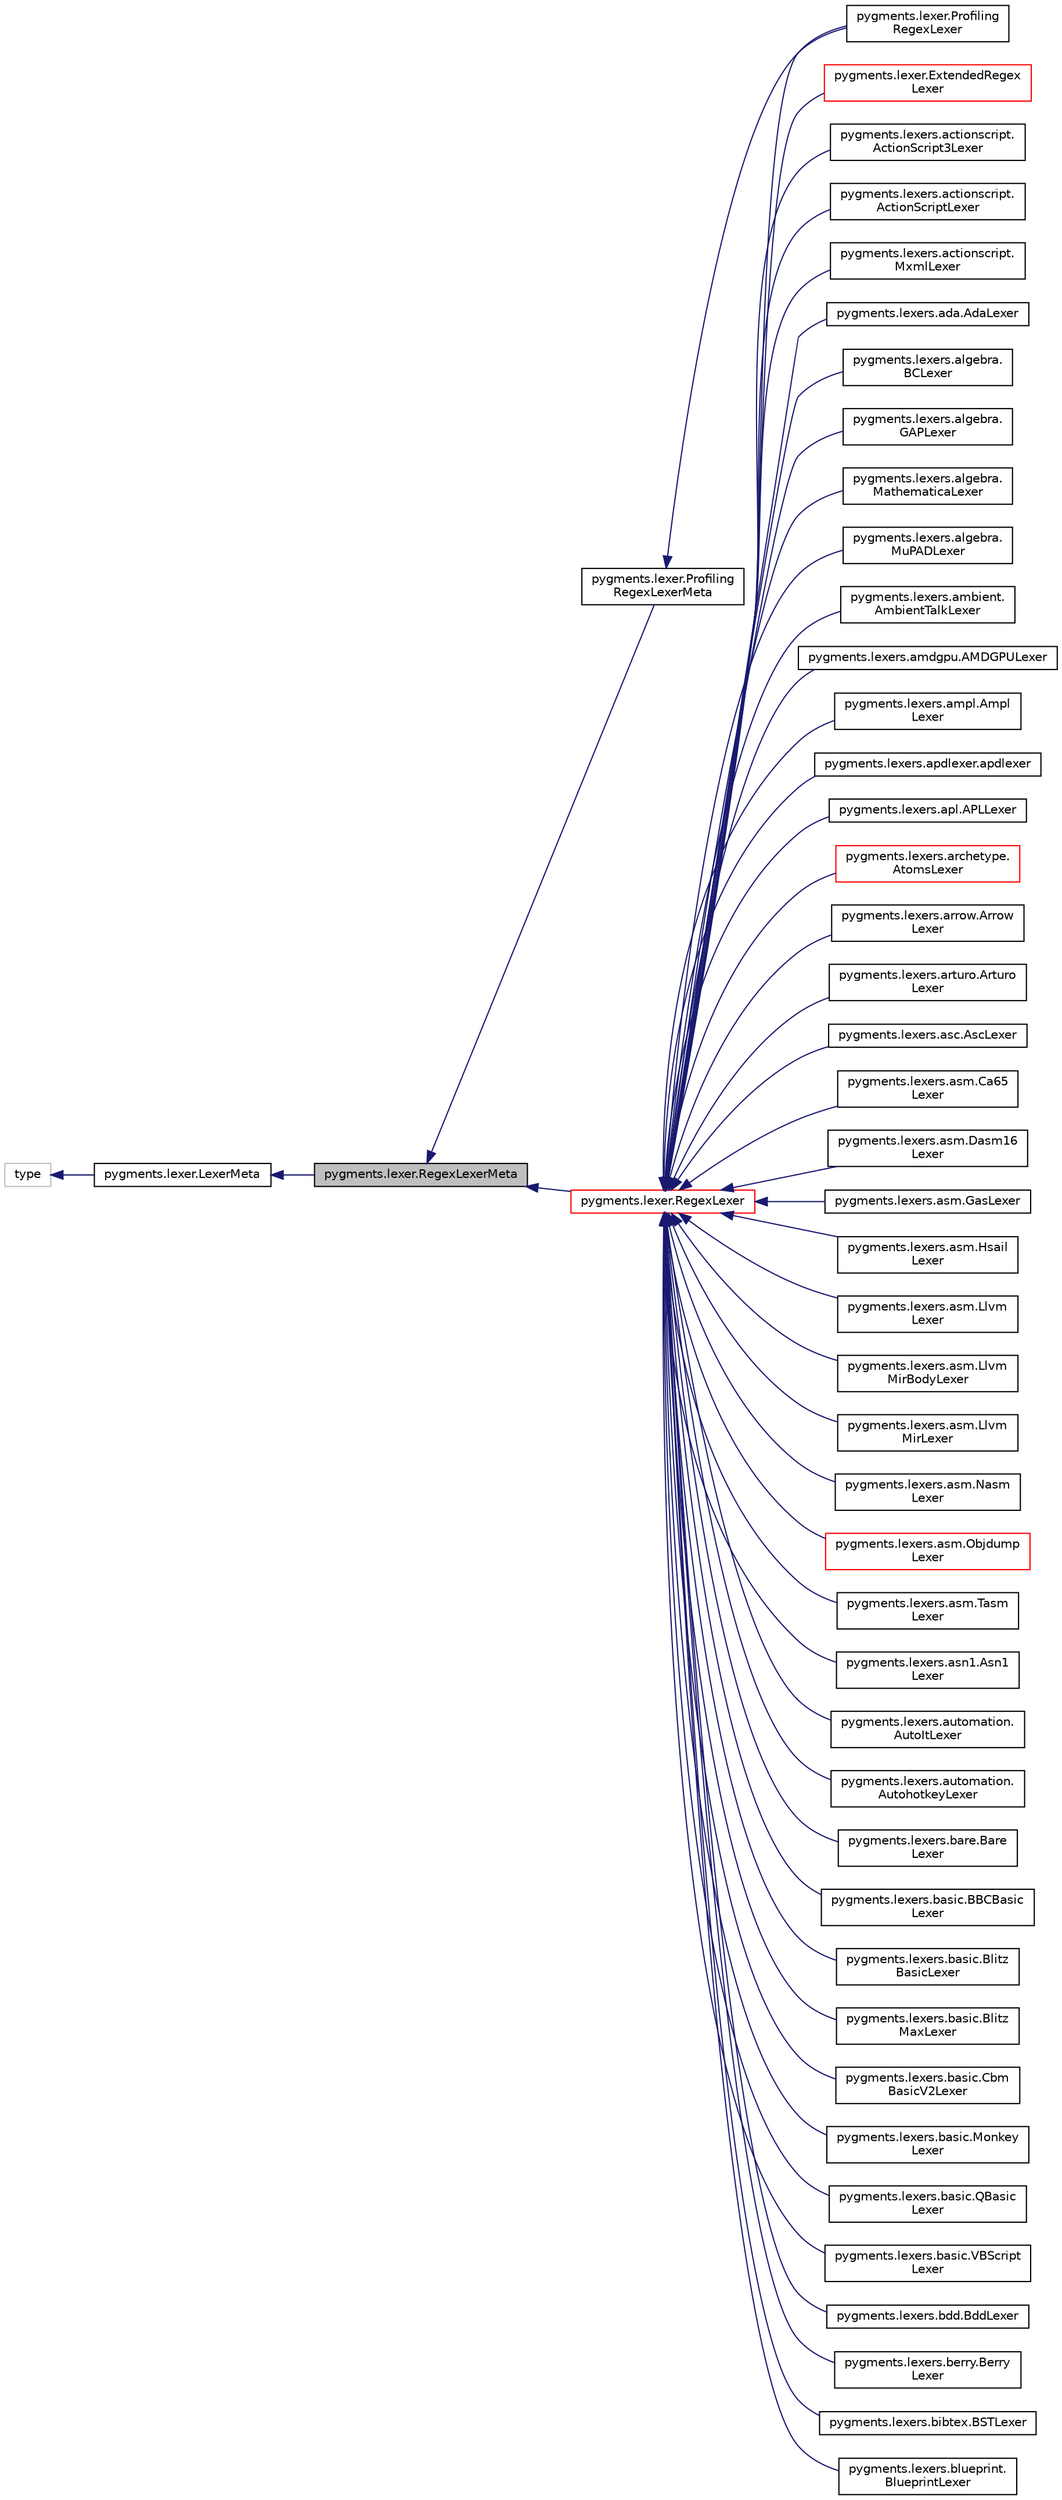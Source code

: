 digraph "pygments.lexer.RegexLexerMeta"
{
 // LATEX_PDF_SIZE
  edge [fontname="Helvetica",fontsize="10",labelfontname="Helvetica",labelfontsize="10"];
  node [fontname="Helvetica",fontsize="10",shape=record];
  rankdir="LR";
  Node1 [label="pygments.lexer.RegexLexerMeta",height=0.2,width=0.4,color="black", fillcolor="grey75", style="filled", fontcolor="black",tooltip=" "];
  Node2 -> Node1 [dir="back",color="midnightblue",fontsize="10",style="solid",fontname="Helvetica"];
  Node2 [label="pygments.lexer.LexerMeta",height=0.2,width=0.4,color="black", fillcolor="white", style="filled",URL="$classpygments_1_1lexer_1_1LexerMeta.html",tooltip=" "];
  Node3 -> Node2 [dir="back",color="midnightblue",fontsize="10",style="solid",fontname="Helvetica"];
  Node3 [label="type",height=0.2,width=0.4,color="grey75", fillcolor="white", style="filled",tooltip=" "];
  Node1 -> Node4 [dir="back",color="midnightblue",fontsize="10",style="solid",fontname="Helvetica"];
  Node4 [label="pygments.lexer.Profiling\lRegexLexerMeta",height=0.2,width=0.4,color="black", fillcolor="white", style="filled",URL="$classpygments_1_1lexer_1_1ProfilingRegexLexerMeta.html",tooltip=" "];
  Node4 -> Node5 [dir="back",color="midnightblue",fontsize="10",style="solid",fontname="Helvetica"];
  Node5 [label="pygments.lexer.Profiling\lRegexLexer",height=0.2,width=0.4,color="black", fillcolor="white", style="filled",URL="$classpygments_1_1lexer_1_1ProfilingRegexLexer.html",tooltip=" "];
  Node1 -> Node6 [dir="back",color="midnightblue",fontsize="10",style="solid",fontname="Helvetica"];
  Node6 [label="pygments.lexer.RegexLexer",height=0.2,width=0.4,color="red", fillcolor="white", style="filled",URL="$classpygments_1_1lexer_1_1RegexLexer.html",tooltip=" "];
  Node6 -> Node7 [dir="back",color="midnightblue",fontsize="10",style="solid",fontname="Helvetica"];
  Node7 [label="pygments.lexer.ExtendedRegex\lLexer",height=0.2,width=0.4,color="red", fillcolor="white", style="filled",URL="$classpygments_1_1lexer_1_1ExtendedRegexLexer.html",tooltip=" "];
  Node6 -> Node5 [dir="back",color="midnightblue",fontsize="10",style="solid",fontname="Helvetica"];
  Node6 -> Node25 [dir="back",color="midnightblue",fontsize="10",style="solid",fontname="Helvetica"];
  Node25 [label="pygments.lexers.actionscript.\lActionScript3Lexer",height=0.2,width=0.4,color="black", fillcolor="white", style="filled",URL="$classpygments_1_1lexers_1_1actionscript_1_1ActionScript3Lexer.html",tooltip=" "];
  Node6 -> Node26 [dir="back",color="midnightblue",fontsize="10",style="solid",fontname="Helvetica"];
  Node26 [label="pygments.lexers.actionscript.\lActionScriptLexer",height=0.2,width=0.4,color="black", fillcolor="white", style="filled",URL="$classpygments_1_1lexers_1_1actionscript_1_1ActionScriptLexer.html",tooltip=" "];
  Node6 -> Node27 [dir="back",color="midnightblue",fontsize="10",style="solid",fontname="Helvetica"];
  Node27 [label="pygments.lexers.actionscript.\lMxmlLexer",height=0.2,width=0.4,color="black", fillcolor="white", style="filled",URL="$classpygments_1_1lexers_1_1actionscript_1_1MxmlLexer.html",tooltip=" "];
  Node6 -> Node28 [dir="back",color="midnightblue",fontsize="10",style="solid",fontname="Helvetica"];
  Node28 [label="pygments.lexers.ada.AdaLexer",height=0.2,width=0.4,color="black", fillcolor="white", style="filled",URL="$classpygments_1_1lexers_1_1ada_1_1AdaLexer.html",tooltip=" "];
  Node6 -> Node29 [dir="back",color="midnightblue",fontsize="10",style="solid",fontname="Helvetica"];
  Node29 [label="pygments.lexers.algebra.\lBCLexer",height=0.2,width=0.4,color="black", fillcolor="white", style="filled",URL="$classpygments_1_1lexers_1_1algebra_1_1BCLexer.html",tooltip=" "];
  Node6 -> Node30 [dir="back",color="midnightblue",fontsize="10",style="solid",fontname="Helvetica"];
  Node30 [label="pygments.lexers.algebra.\lGAPLexer",height=0.2,width=0.4,color="black", fillcolor="white", style="filled",URL="$classpygments_1_1lexers_1_1algebra_1_1GAPLexer.html",tooltip=" "];
  Node6 -> Node31 [dir="back",color="midnightblue",fontsize="10",style="solid",fontname="Helvetica"];
  Node31 [label="pygments.lexers.algebra.\lMathematicaLexer",height=0.2,width=0.4,color="black", fillcolor="white", style="filled",URL="$classpygments_1_1lexers_1_1algebra_1_1MathematicaLexer.html",tooltip=" "];
  Node6 -> Node32 [dir="back",color="midnightblue",fontsize="10",style="solid",fontname="Helvetica"];
  Node32 [label="pygments.lexers.algebra.\lMuPADLexer",height=0.2,width=0.4,color="black", fillcolor="white", style="filled",URL="$classpygments_1_1lexers_1_1algebra_1_1MuPADLexer.html",tooltip=" "];
  Node6 -> Node33 [dir="back",color="midnightblue",fontsize="10",style="solid",fontname="Helvetica"];
  Node33 [label="pygments.lexers.ambient.\lAmbientTalkLexer",height=0.2,width=0.4,color="black", fillcolor="white", style="filled",URL="$classpygments_1_1lexers_1_1ambient_1_1AmbientTalkLexer.html",tooltip=" "];
  Node6 -> Node34 [dir="back",color="midnightblue",fontsize="10",style="solid",fontname="Helvetica"];
  Node34 [label="pygments.lexers.amdgpu.AMDGPULexer",height=0.2,width=0.4,color="black", fillcolor="white", style="filled",URL="$classpygments_1_1lexers_1_1amdgpu_1_1AMDGPULexer.html",tooltip=" "];
  Node6 -> Node35 [dir="back",color="midnightblue",fontsize="10",style="solid",fontname="Helvetica"];
  Node35 [label="pygments.lexers.ampl.Ampl\lLexer",height=0.2,width=0.4,color="black", fillcolor="white", style="filled",URL="$classpygments_1_1lexers_1_1ampl_1_1AmplLexer.html",tooltip=" "];
  Node6 -> Node36 [dir="back",color="midnightblue",fontsize="10",style="solid",fontname="Helvetica"];
  Node36 [label="pygments.lexers.apdlexer.apdlexer",height=0.2,width=0.4,color="black", fillcolor="white", style="filled",URL="$classpygments_1_1lexers_1_1apdlexer_1_1apdlexer.html",tooltip=" "];
  Node6 -> Node37 [dir="back",color="midnightblue",fontsize="10",style="solid",fontname="Helvetica"];
  Node37 [label="pygments.lexers.apl.APLLexer",height=0.2,width=0.4,color="black", fillcolor="white", style="filled",URL="$classpygments_1_1lexers_1_1apl_1_1APLLexer.html",tooltip=" "];
  Node6 -> Node38 [dir="back",color="midnightblue",fontsize="10",style="solid",fontname="Helvetica"];
  Node38 [label="pygments.lexers.archetype.\lAtomsLexer",height=0.2,width=0.4,color="red", fillcolor="white", style="filled",URL="$classpygments_1_1lexers_1_1archetype_1_1AtomsLexer.html",tooltip=" "];
  Node6 -> Node42 [dir="back",color="midnightblue",fontsize="10",style="solid",fontname="Helvetica"];
  Node42 [label="pygments.lexers.arrow.Arrow\lLexer",height=0.2,width=0.4,color="black", fillcolor="white", style="filled",URL="$classpygments_1_1lexers_1_1arrow_1_1ArrowLexer.html",tooltip=" "];
  Node6 -> Node43 [dir="back",color="midnightblue",fontsize="10",style="solid",fontname="Helvetica"];
  Node43 [label="pygments.lexers.arturo.Arturo\lLexer",height=0.2,width=0.4,color="black", fillcolor="white", style="filled",URL="$classpygments_1_1lexers_1_1arturo_1_1ArturoLexer.html",tooltip=" "];
  Node6 -> Node44 [dir="back",color="midnightblue",fontsize="10",style="solid",fontname="Helvetica"];
  Node44 [label="pygments.lexers.asc.AscLexer",height=0.2,width=0.4,color="black", fillcolor="white", style="filled",URL="$classpygments_1_1lexers_1_1asc_1_1AscLexer.html",tooltip=" "];
  Node6 -> Node45 [dir="back",color="midnightblue",fontsize="10",style="solid",fontname="Helvetica"];
  Node45 [label="pygments.lexers.asm.Ca65\lLexer",height=0.2,width=0.4,color="black", fillcolor="white", style="filled",URL="$classpygments_1_1lexers_1_1asm_1_1Ca65Lexer.html",tooltip=" "];
  Node6 -> Node46 [dir="back",color="midnightblue",fontsize="10",style="solid",fontname="Helvetica"];
  Node46 [label="pygments.lexers.asm.Dasm16\lLexer",height=0.2,width=0.4,color="black", fillcolor="white", style="filled",URL="$classpygments_1_1lexers_1_1asm_1_1Dasm16Lexer.html",tooltip=" "];
  Node6 -> Node47 [dir="back",color="midnightblue",fontsize="10",style="solid",fontname="Helvetica"];
  Node47 [label="pygments.lexers.asm.GasLexer",height=0.2,width=0.4,color="black", fillcolor="white", style="filled",URL="$classpygments_1_1lexers_1_1asm_1_1GasLexer.html",tooltip=" "];
  Node6 -> Node48 [dir="back",color="midnightblue",fontsize="10",style="solid",fontname="Helvetica"];
  Node48 [label="pygments.lexers.asm.Hsail\lLexer",height=0.2,width=0.4,color="black", fillcolor="white", style="filled",URL="$classpygments_1_1lexers_1_1asm_1_1HsailLexer.html",tooltip=" "];
  Node6 -> Node49 [dir="back",color="midnightblue",fontsize="10",style="solid",fontname="Helvetica"];
  Node49 [label="pygments.lexers.asm.Llvm\lLexer",height=0.2,width=0.4,color="black", fillcolor="white", style="filled",URL="$classpygments_1_1lexers_1_1asm_1_1LlvmLexer.html",tooltip=" "];
  Node6 -> Node50 [dir="back",color="midnightblue",fontsize="10",style="solid",fontname="Helvetica"];
  Node50 [label="pygments.lexers.asm.Llvm\lMirBodyLexer",height=0.2,width=0.4,color="black", fillcolor="white", style="filled",URL="$classpygments_1_1lexers_1_1asm_1_1LlvmMirBodyLexer.html",tooltip=" "];
  Node6 -> Node51 [dir="back",color="midnightblue",fontsize="10",style="solid",fontname="Helvetica"];
  Node51 [label="pygments.lexers.asm.Llvm\lMirLexer",height=0.2,width=0.4,color="black", fillcolor="white", style="filled",URL="$classpygments_1_1lexers_1_1asm_1_1LlvmMirLexer.html",tooltip=" "];
  Node6 -> Node52 [dir="back",color="midnightblue",fontsize="10",style="solid",fontname="Helvetica"];
  Node52 [label="pygments.lexers.asm.Nasm\lLexer",height=0.2,width=0.4,color="black", fillcolor="white", style="filled",URL="$classpygments_1_1lexers_1_1asm_1_1NasmLexer.html",tooltip=" "];
  Node6 -> Node53 [dir="back",color="midnightblue",fontsize="10",style="solid",fontname="Helvetica"];
  Node53 [label="pygments.lexers.asm.Objdump\lLexer",height=0.2,width=0.4,color="red", fillcolor="white", style="filled",URL="$classpygments_1_1lexers_1_1asm_1_1ObjdumpLexer.html",tooltip=" "];
  Node6 -> Node55 [dir="back",color="midnightblue",fontsize="10",style="solid",fontname="Helvetica"];
  Node55 [label="pygments.lexers.asm.Tasm\lLexer",height=0.2,width=0.4,color="black", fillcolor="white", style="filled",URL="$classpygments_1_1lexers_1_1asm_1_1TasmLexer.html",tooltip=" "];
  Node6 -> Node56 [dir="back",color="midnightblue",fontsize="10",style="solid",fontname="Helvetica"];
  Node56 [label="pygments.lexers.asn1.Asn1\lLexer",height=0.2,width=0.4,color="black", fillcolor="white", style="filled",URL="$classpygments_1_1lexers_1_1asn1_1_1Asn1Lexer.html",tooltip=" "];
  Node6 -> Node57 [dir="back",color="midnightblue",fontsize="10",style="solid",fontname="Helvetica"];
  Node57 [label="pygments.lexers.automation.\lAutoItLexer",height=0.2,width=0.4,color="black", fillcolor="white", style="filled",URL="$classpygments_1_1lexers_1_1automation_1_1AutoItLexer.html",tooltip=" "];
  Node6 -> Node58 [dir="back",color="midnightblue",fontsize="10",style="solid",fontname="Helvetica"];
  Node58 [label="pygments.lexers.automation.\lAutohotkeyLexer",height=0.2,width=0.4,color="black", fillcolor="white", style="filled",URL="$classpygments_1_1lexers_1_1automation_1_1AutohotkeyLexer.html",tooltip=" "];
  Node6 -> Node59 [dir="back",color="midnightblue",fontsize="10",style="solid",fontname="Helvetica"];
  Node59 [label="pygments.lexers.bare.Bare\lLexer",height=0.2,width=0.4,color="black", fillcolor="white", style="filled",URL="$classpygments_1_1lexers_1_1bare_1_1BareLexer.html",tooltip=" "];
  Node6 -> Node60 [dir="back",color="midnightblue",fontsize="10",style="solid",fontname="Helvetica"];
  Node60 [label="pygments.lexers.basic.BBCBasic\lLexer",height=0.2,width=0.4,color="black", fillcolor="white", style="filled",URL="$classpygments_1_1lexers_1_1basic_1_1BBCBasicLexer.html",tooltip=" "];
  Node6 -> Node61 [dir="back",color="midnightblue",fontsize="10",style="solid",fontname="Helvetica"];
  Node61 [label="pygments.lexers.basic.Blitz\lBasicLexer",height=0.2,width=0.4,color="black", fillcolor="white", style="filled",URL="$classpygments_1_1lexers_1_1basic_1_1BlitzBasicLexer.html",tooltip=" "];
  Node6 -> Node62 [dir="back",color="midnightblue",fontsize="10",style="solid",fontname="Helvetica"];
  Node62 [label="pygments.lexers.basic.Blitz\lMaxLexer",height=0.2,width=0.4,color="black", fillcolor="white", style="filled",URL="$classpygments_1_1lexers_1_1basic_1_1BlitzMaxLexer.html",tooltip=" "];
  Node6 -> Node63 [dir="back",color="midnightblue",fontsize="10",style="solid",fontname="Helvetica"];
  Node63 [label="pygments.lexers.basic.Cbm\lBasicV2Lexer",height=0.2,width=0.4,color="black", fillcolor="white", style="filled",URL="$classpygments_1_1lexers_1_1basic_1_1CbmBasicV2Lexer.html",tooltip=" "];
  Node6 -> Node64 [dir="back",color="midnightblue",fontsize="10",style="solid",fontname="Helvetica"];
  Node64 [label="pygments.lexers.basic.Monkey\lLexer",height=0.2,width=0.4,color="black", fillcolor="white", style="filled",URL="$classpygments_1_1lexers_1_1basic_1_1MonkeyLexer.html",tooltip=" "];
  Node6 -> Node65 [dir="back",color="midnightblue",fontsize="10",style="solid",fontname="Helvetica"];
  Node65 [label="pygments.lexers.basic.QBasic\lLexer",height=0.2,width=0.4,color="black", fillcolor="white", style="filled",URL="$classpygments_1_1lexers_1_1basic_1_1QBasicLexer.html",tooltip=" "];
  Node6 -> Node66 [dir="back",color="midnightblue",fontsize="10",style="solid",fontname="Helvetica"];
  Node66 [label="pygments.lexers.basic.VBScript\lLexer",height=0.2,width=0.4,color="black", fillcolor="white", style="filled",URL="$classpygments_1_1lexers_1_1basic_1_1VBScriptLexer.html",tooltip=" "];
  Node6 -> Node67 [dir="back",color="midnightblue",fontsize="10",style="solid",fontname="Helvetica"];
  Node67 [label="pygments.lexers.bdd.BddLexer",height=0.2,width=0.4,color="black", fillcolor="white", style="filled",URL="$classpygments_1_1lexers_1_1bdd_1_1BddLexer.html",tooltip=" "];
  Node6 -> Node68 [dir="back",color="midnightblue",fontsize="10",style="solid",fontname="Helvetica"];
  Node68 [label="pygments.lexers.berry.Berry\lLexer",height=0.2,width=0.4,color="black", fillcolor="white", style="filled",URL="$classpygments_1_1lexers_1_1berry_1_1BerryLexer.html",tooltip=" "];
  Node6 -> Node69 [dir="back",color="midnightblue",fontsize="10",style="solid",fontname="Helvetica"];
  Node69 [label="pygments.lexers.bibtex.BSTLexer",height=0.2,width=0.4,color="black", fillcolor="white", style="filled",URL="$classpygments_1_1lexers_1_1bibtex_1_1BSTLexer.html",tooltip=" "];
  Node6 -> Node70 [dir="back",color="midnightblue",fontsize="10",style="solid",fontname="Helvetica"];
  Node70 [label="pygments.lexers.blueprint.\lBlueprintLexer",height=0.2,width=0.4,color="black", fillcolor="white", style="filled",URL="$classpygments_1_1lexers_1_1blueprint_1_1BlueprintLexer.html",tooltip=" "];
}
